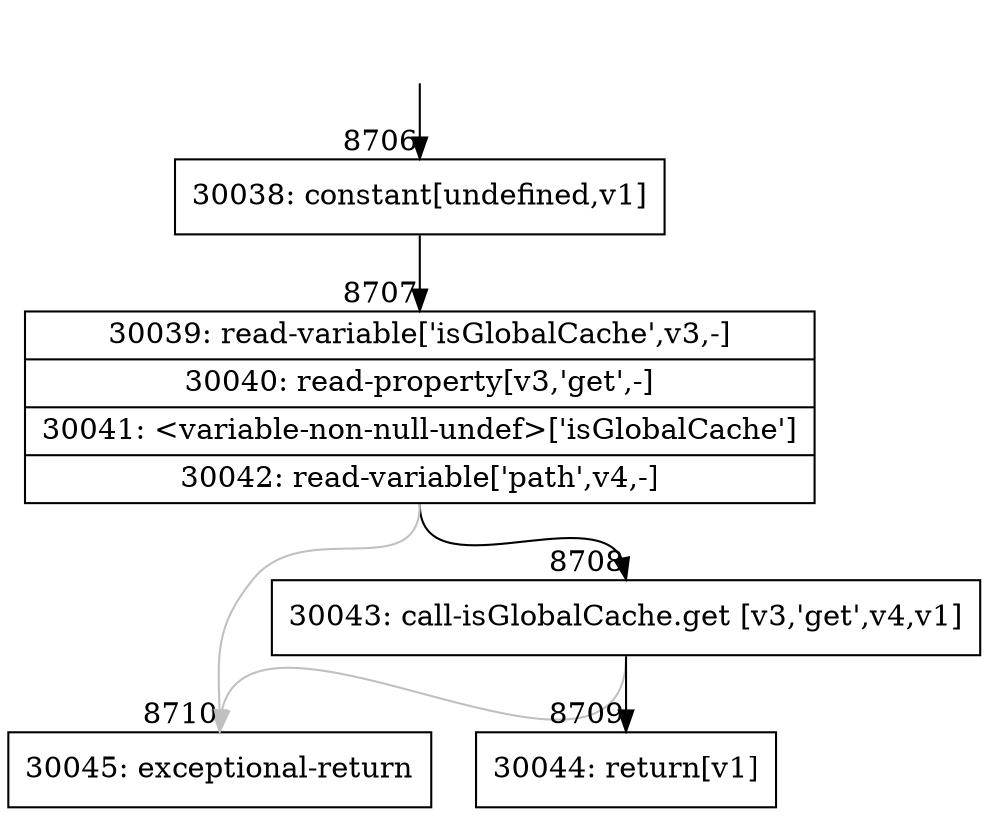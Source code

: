 digraph {
rankdir="TD"
BB_entry736[shape=none,label=""];
BB_entry736 -> BB8706 [tailport=s, headport=n, headlabel="    8706"]
BB8706 [shape=record label="{30038: constant[undefined,v1]}" ] 
BB8706 -> BB8707 [tailport=s, headport=n, headlabel="      8707"]
BB8707 [shape=record label="{30039: read-variable['isGlobalCache',v3,-]|30040: read-property[v3,'get',-]|30041: \<variable-non-null-undef\>['isGlobalCache']|30042: read-variable['path',v4,-]}" ] 
BB8707 -> BB8708 [tailport=s, headport=n, headlabel="      8708"]
BB8707 -> BB8710 [tailport=s, headport=n, color=gray, headlabel="      8710"]
BB8708 [shape=record label="{30043: call-isGlobalCache.get [v3,'get',v4,v1]}" ] 
BB8708 -> BB8709 [tailport=s, headport=n, headlabel="      8709"]
BB8708 -> BB8710 [tailport=s, headport=n, color=gray]
BB8709 [shape=record label="{30044: return[v1]}" ] 
BB8710 [shape=record label="{30045: exceptional-return}" ] 
//#$~ 15573
}
